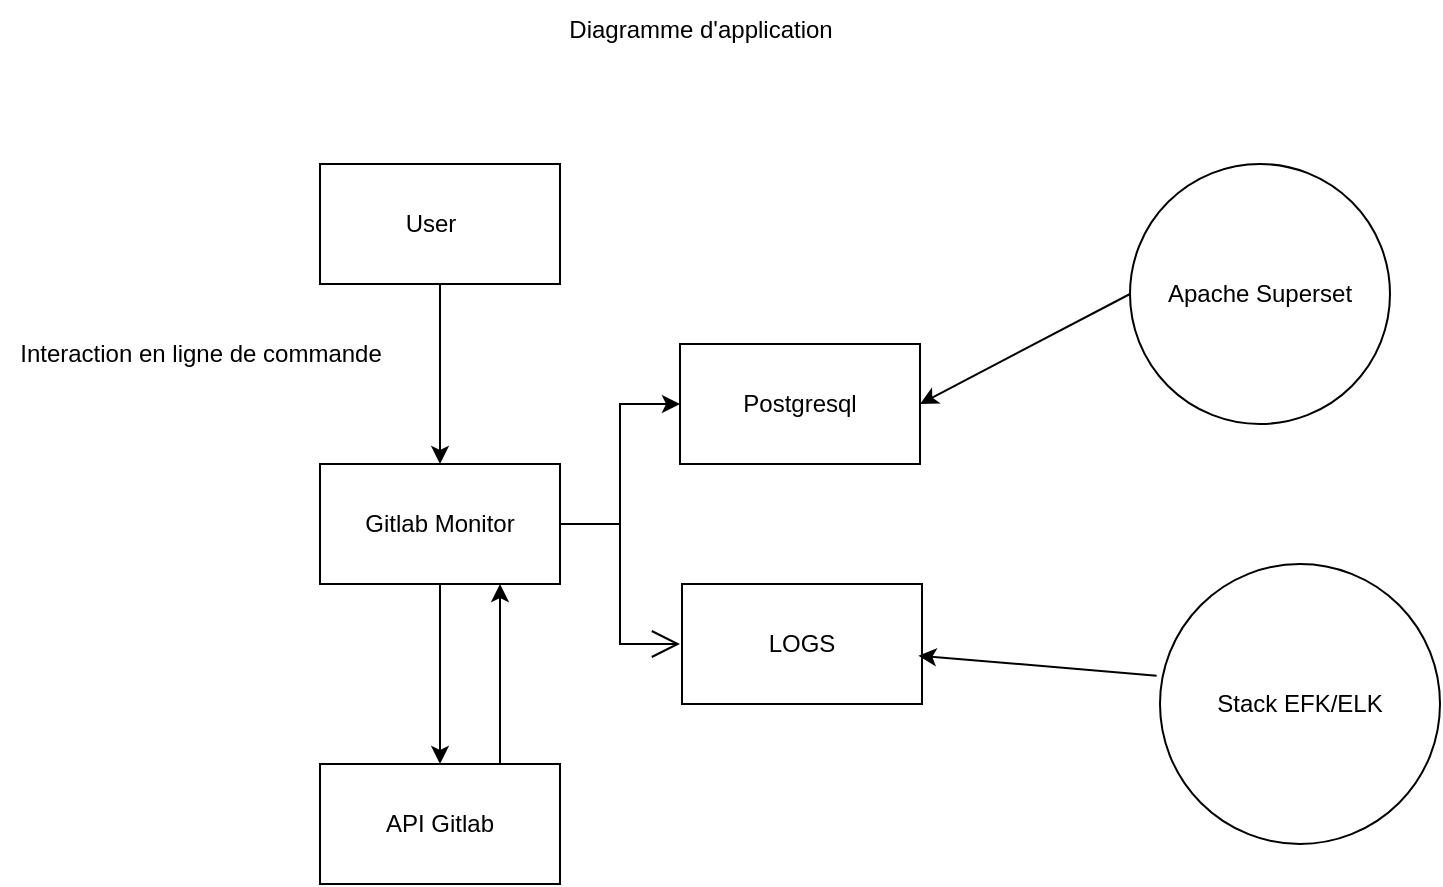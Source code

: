 <mxfile version="24.0.4" type="device">
  <diagram name="Page-1" id="5f0bae14-7c28-e335-631c-24af17079c00">
    <mxGraphModel dx="1195" dy="725" grid="1" gridSize="10" guides="1" tooltips="1" connect="1" arrows="1" fold="1" page="1" pageScale="1" pageWidth="1100" pageHeight="850" background="none" math="0" shadow="0">
      <root>
        <mxCell id="0" />
        <mxCell id="1" parent="0" />
        <mxCell id="scWajVH7LWahwXPQxoNZ-5" style="edgeStyle=orthogonalEdgeStyle;rounded=0;orthogonalLoop=1;jettySize=auto;html=1;entryX=0.5;entryY=0;entryDx=0;entryDy=0;" edge="1" parent="1" source="scWajVH7LWahwXPQxoNZ-2" target="scWajVH7LWahwXPQxoNZ-3">
          <mxGeometry relative="1" as="geometry" />
        </mxCell>
        <mxCell id="scWajVH7LWahwXPQxoNZ-2" value="" style="rounded=0;whiteSpace=wrap;html=1;" vertex="1" parent="1">
          <mxGeometry x="440" y="130" width="120" height="60" as="geometry" />
        </mxCell>
        <mxCell id="scWajVH7LWahwXPQxoNZ-6" style="edgeStyle=orthogonalEdgeStyle;rounded=0;orthogonalLoop=1;jettySize=auto;html=1;" edge="1" parent="1" source="scWajVH7LWahwXPQxoNZ-3" target="scWajVH7LWahwXPQxoNZ-4">
          <mxGeometry relative="1" as="geometry" />
        </mxCell>
        <mxCell id="scWajVH7LWahwXPQxoNZ-9" style="edgeStyle=orthogonalEdgeStyle;rounded=0;orthogonalLoop=1;jettySize=auto;html=1;exitX=1;exitY=0.5;exitDx=0;exitDy=0;" edge="1" parent="1" source="scWajVH7LWahwXPQxoNZ-3" target="scWajVH7LWahwXPQxoNZ-8">
          <mxGeometry relative="1" as="geometry" />
        </mxCell>
        <mxCell id="scWajVH7LWahwXPQxoNZ-3" value="Gitlab Monitor" style="rounded=0;whiteSpace=wrap;html=1;" vertex="1" parent="1">
          <mxGeometry x="440" y="280" width="120" height="60" as="geometry" />
        </mxCell>
        <mxCell id="scWajVH7LWahwXPQxoNZ-4" value="API Gitlab" style="rounded=0;whiteSpace=wrap;html=1;" vertex="1" parent="1">
          <mxGeometry x="440" y="430" width="120" height="60" as="geometry" />
        </mxCell>
        <mxCell id="scWajVH7LWahwXPQxoNZ-7" value="" style="endArrow=classic;html=1;rounded=0;entryX=0.75;entryY=1;entryDx=0;entryDy=0;exitX=0.75;exitY=0;exitDx=0;exitDy=0;" edge="1" parent="1" source="scWajVH7LWahwXPQxoNZ-4" target="scWajVH7LWahwXPQxoNZ-3">
          <mxGeometry width="50" height="50" relative="1" as="geometry">
            <mxPoint x="520" y="470" as="sourcePoint" />
            <mxPoint x="570" y="420" as="targetPoint" />
          </mxGeometry>
        </mxCell>
        <mxCell id="scWajVH7LWahwXPQxoNZ-8" value="Postgresql" style="rounded=0;whiteSpace=wrap;html=1;" vertex="1" parent="1">
          <mxGeometry x="620" y="220" width="120" height="60" as="geometry" />
        </mxCell>
        <mxCell id="scWajVH7LWahwXPQxoNZ-10" value="LOGS" style="rounded=0;whiteSpace=wrap;html=1;" vertex="1" parent="1">
          <mxGeometry x="621" y="340" width="120" height="60" as="geometry" />
        </mxCell>
        <mxCell id="scWajVH7LWahwXPQxoNZ-12" value="" style="endArrow=open;endFill=1;endSize=12;html=1;rounded=0;exitX=1;exitY=0.5;exitDx=0;exitDy=0;" edge="1" parent="1" source="scWajVH7LWahwXPQxoNZ-3">
          <mxGeometry width="160" relative="1" as="geometry">
            <mxPoint x="600" y="380" as="sourcePoint" />
            <mxPoint x="620" y="370" as="targetPoint" />
            <Array as="points">
              <mxPoint x="590" y="310" />
              <mxPoint x="590" y="370" />
            </Array>
          </mxGeometry>
        </mxCell>
        <mxCell id="scWajVH7LWahwXPQxoNZ-13" value="Stack EFK/ELK" style="ellipse;whiteSpace=wrap;html=1;aspect=fixed;" vertex="1" parent="1">
          <mxGeometry x="860" y="330" width="140" height="140" as="geometry" />
        </mxCell>
        <mxCell id="scWajVH7LWahwXPQxoNZ-14" value="Apache Superset" style="ellipse;whiteSpace=wrap;html=1;aspect=fixed;" vertex="1" parent="1">
          <mxGeometry x="845" y="130" width="130" height="130" as="geometry" />
        </mxCell>
        <mxCell id="scWajVH7LWahwXPQxoNZ-15" value="User" style="text;html=1;align=center;verticalAlign=middle;resizable=0;points=[];autosize=1;strokeColor=none;fillColor=none;" vertex="1" parent="1">
          <mxGeometry x="470" y="145" width="50" height="30" as="geometry" />
        </mxCell>
        <mxCell id="scWajVH7LWahwXPQxoNZ-16" value="" style="endArrow=classic;html=1;rounded=0;exitX=0;exitY=0.5;exitDx=0;exitDy=0;entryX=1;entryY=0.5;entryDx=0;entryDy=0;" edge="1" parent="1" source="scWajVH7LWahwXPQxoNZ-14" target="scWajVH7LWahwXPQxoNZ-8">
          <mxGeometry width="50" height="50" relative="1" as="geometry">
            <mxPoint x="570" y="400" as="sourcePoint" />
            <mxPoint x="620" y="350" as="targetPoint" />
          </mxGeometry>
        </mxCell>
        <mxCell id="scWajVH7LWahwXPQxoNZ-17" value="" style="endArrow=classic;html=1;rounded=0;exitX=-0.012;exitY=0.399;exitDx=0;exitDy=0;exitPerimeter=0;entryX=0.985;entryY=0.597;entryDx=0;entryDy=0;entryPerimeter=0;" edge="1" parent="1" source="scWajVH7LWahwXPQxoNZ-13" target="scWajVH7LWahwXPQxoNZ-10">
          <mxGeometry width="50" height="50" relative="1" as="geometry">
            <mxPoint x="570" y="400" as="sourcePoint" />
            <mxPoint x="620" y="350" as="targetPoint" />
          </mxGeometry>
        </mxCell>
        <mxCell id="scWajVH7LWahwXPQxoNZ-18" value="Interaction en ligne de commande" style="text;html=1;align=center;verticalAlign=middle;resizable=0;points=[];autosize=1;strokeColor=none;fillColor=none;" vertex="1" parent="1">
          <mxGeometry x="280" y="210" width="200" height="30" as="geometry" />
        </mxCell>
        <mxCell id="scWajVH7LWahwXPQxoNZ-19" value="Diagramme d&#39;application" style="text;html=1;align=center;verticalAlign=middle;resizable=0;points=[];autosize=1;strokeColor=none;fillColor=none;" vertex="1" parent="1">
          <mxGeometry x="550" y="48" width="160" height="30" as="geometry" />
        </mxCell>
      </root>
    </mxGraphModel>
  </diagram>
</mxfile>
